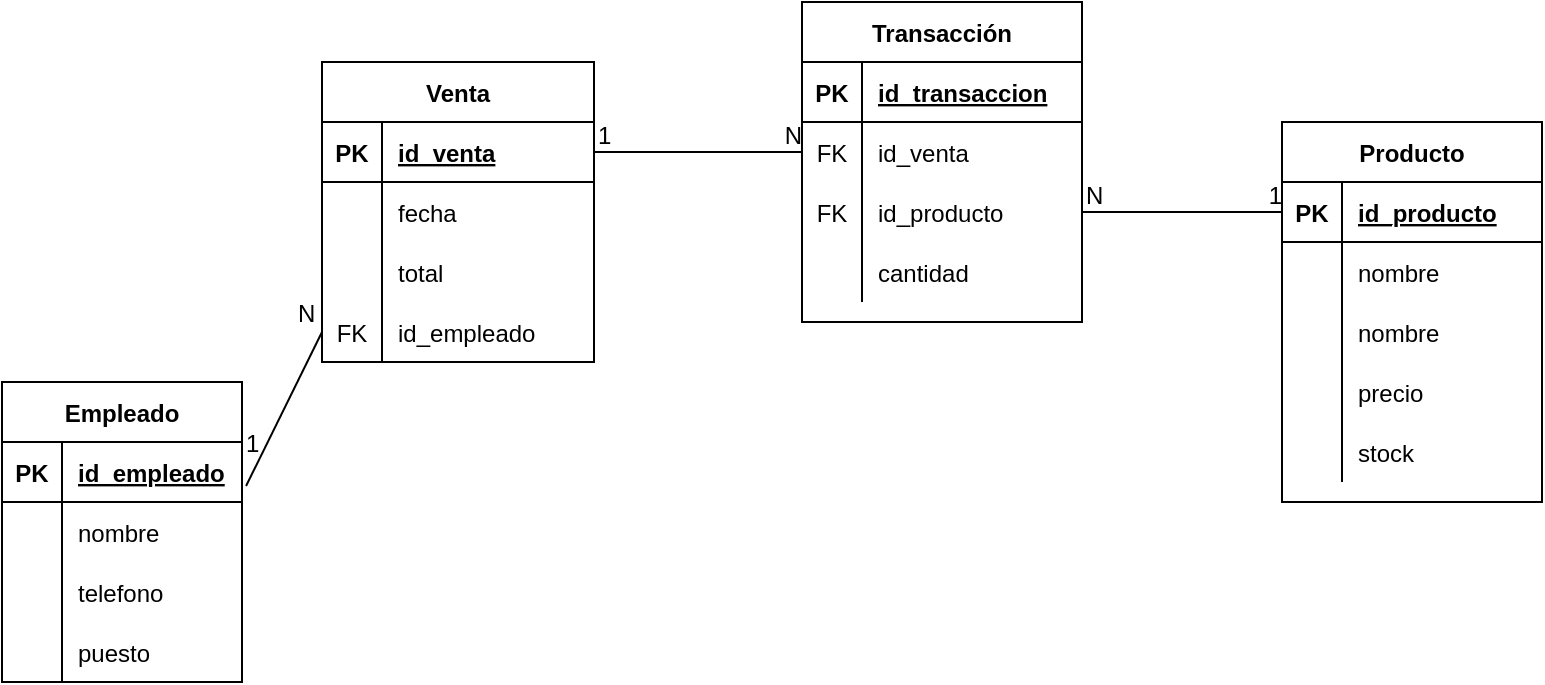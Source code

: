 <mxfile version="15.1.4" type="device"><diagram id="PvpxhHn5DU1uORMG5_ID" name="Page-1"><mxGraphModel dx="942" dy="592" grid="1" gridSize="10" guides="1" tooltips="1" connect="1" arrows="1" fold="1" page="1" pageScale="1" pageWidth="827" pageHeight="1169" math="0" shadow="0"><root><mxCell id="0"/><mxCell id="1" parent="0"/><mxCell id="vCNmyyzG6x85t3nThWe_-1" value="Empleado" style="shape=table;startSize=30;container=1;collapsible=1;childLayout=tableLayout;fixedRows=1;rowLines=0;fontStyle=1;align=center;resizeLast=1;" parent="1" vertex="1"><mxGeometry x="30" y="320" width="120" height="150" as="geometry"/></mxCell><mxCell id="vCNmyyzG6x85t3nThWe_-2" value="" style="shape=partialRectangle;collapsible=0;dropTarget=0;pointerEvents=0;fillColor=none;top=0;left=0;bottom=1;right=0;points=[[0,0.5],[1,0.5]];portConstraint=eastwest;" parent="vCNmyyzG6x85t3nThWe_-1" vertex="1"><mxGeometry y="30" width="120" height="30" as="geometry"/></mxCell><mxCell id="vCNmyyzG6x85t3nThWe_-3" value="PK" style="shape=partialRectangle;connectable=0;fillColor=none;top=0;left=0;bottom=0;right=0;fontStyle=1;overflow=hidden;" parent="vCNmyyzG6x85t3nThWe_-2" vertex="1"><mxGeometry width="30" height="30" as="geometry"/></mxCell><mxCell id="vCNmyyzG6x85t3nThWe_-4" value="id_empleado" style="shape=partialRectangle;connectable=0;fillColor=none;top=0;left=0;bottom=0;right=0;align=left;spacingLeft=6;fontStyle=5;overflow=hidden;" parent="vCNmyyzG6x85t3nThWe_-2" vertex="1"><mxGeometry x="30" width="90" height="30" as="geometry"/></mxCell><mxCell id="vCNmyyzG6x85t3nThWe_-5" value="" style="shape=partialRectangle;collapsible=0;dropTarget=0;pointerEvents=0;fillColor=none;top=0;left=0;bottom=0;right=0;points=[[0,0.5],[1,0.5]];portConstraint=eastwest;" parent="vCNmyyzG6x85t3nThWe_-1" vertex="1"><mxGeometry y="60" width="120" height="30" as="geometry"/></mxCell><mxCell id="vCNmyyzG6x85t3nThWe_-6" value="" style="shape=partialRectangle;connectable=0;fillColor=none;top=0;left=0;bottom=0;right=0;editable=1;overflow=hidden;" parent="vCNmyyzG6x85t3nThWe_-5" vertex="1"><mxGeometry width="30" height="30" as="geometry"/></mxCell><mxCell id="vCNmyyzG6x85t3nThWe_-7" value="nombre" style="shape=partialRectangle;connectable=0;fillColor=none;top=0;left=0;bottom=0;right=0;align=left;spacingLeft=6;overflow=hidden;" parent="vCNmyyzG6x85t3nThWe_-5" vertex="1"><mxGeometry x="30" width="90" height="30" as="geometry"/></mxCell><mxCell id="vCNmyyzG6x85t3nThWe_-8" value="" style="shape=partialRectangle;collapsible=0;dropTarget=0;pointerEvents=0;fillColor=none;top=0;left=0;bottom=0;right=0;points=[[0,0.5],[1,0.5]];portConstraint=eastwest;" parent="vCNmyyzG6x85t3nThWe_-1" vertex="1"><mxGeometry y="90" width="120" height="30" as="geometry"/></mxCell><mxCell id="vCNmyyzG6x85t3nThWe_-9" value="" style="shape=partialRectangle;connectable=0;fillColor=none;top=0;left=0;bottom=0;right=0;editable=1;overflow=hidden;" parent="vCNmyyzG6x85t3nThWe_-8" vertex="1"><mxGeometry width="30" height="30" as="geometry"/></mxCell><mxCell id="vCNmyyzG6x85t3nThWe_-10" value="telefono" style="shape=partialRectangle;connectable=0;fillColor=none;top=0;left=0;bottom=0;right=0;align=left;spacingLeft=6;overflow=hidden;" parent="vCNmyyzG6x85t3nThWe_-8" vertex="1"><mxGeometry x="30" width="90" height="30" as="geometry"/></mxCell><mxCell id="vCNmyyzG6x85t3nThWe_-11" value="" style="shape=partialRectangle;collapsible=0;dropTarget=0;pointerEvents=0;fillColor=none;top=0;left=0;bottom=0;right=0;points=[[0,0.5],[1,0.5]];portConstraint=eastwest;" parent="vCNmyyzG6x85t3nThWe_-1" vertex="1"><mxGeometry y="120" width="120" height="30" as="geometry"/></mxCell><mxCell id="vCNmyyzG6x85t3nThWe_-12" value="" style="shape=partialRectangle;connectable=0;fillColor=none;top=0;left=0;bottom=0;right=0;editable=1;overflow=hidden;" parent="vCNmyyzG6x85t3nThWe_-11" vertex="1"><mxGeometry width="30" height="30" as="geometry"/></mxCell><mxCell id="vCNmyyzG6x85t3nThWe_-13" value="puesto" style="shape=partialRectangle;connectable=0;fillColor=none;top=0;left=0;bottom=0;right=0;align=left;spacingLeft=6;overflow=hidden;" parent="vCNmyyzG6x85t3nThWe_-11" vertex="1"><mxGeometry x="30" width="90" height="30" as="geometry"/></mxCell><mxCell id="vCNmyyzG6x85t3nThWe_-14" value="Producto" style="shape=table;startSize=30;container=1;collapsible=1;childLayout=tableLayout;fixedRows=1;rowLines=0;fontStyle=1;align=center;resizeLast=1;" parent="1" vertex="1"><mxGeometry x="670" y="190" width="130" height="190" as="geometry"/></mxCell><mxCell id="vCNmyyzG6x85t3nThWe_-15" value="" style="shape=partialRectangle;collapsible=0;dropTarget=0;pointerEvents=0;fillColor=none;top=0;left=0;bottom=1;right=0;points=[[0,0.5],[1,0.5]];portConstraint=eastwest;" parent="vCNmyyzG6x85t3nThWe_-14" vertex="1"><mxGeometry y="30" width="130" height="30" as="geometry"/></mxCell><mxCell id="vCNmyyzG6x85t3nThWe_-16" value="PK" style="shape=partialRectangle;connectable=0;fillColor=none;top=0;left=0;bottom=0;right=0;fontStyle=1;overflow=hidden;" parent="vCNmyyzG6x85t3nThWe_-15" vertex="1"><mxGeometry width="30" height="30" as="geometry"/></mxCell><mxCell id="vCNmyyzG6x85t3nThWe_-17" value="id_producto" style="shape=partialRectangle;connectable=0;fillColor=none;top=0;left=0;bottom=0;right=0;align=left;spacingLeft=6;fontStyle=5;overflow=hidden;" parent="vCNmyyzG6x85t3nThWe_-15" vertex="1"><mxGeometry x="30" width="100" height="30" as="geometry"/></mxCell><mxCell id="vCNmyyzG6x85t3nThWe_-55" value="" style="shape=partialRectangle;collapsible=0;dropTarget=0;pointerEvents=0;fillColor=none;top=0;left=0;bottom=0;right=0;points=[[0,0.5],[1,0.5]];portConstraint=eastwest;" parent="vCNmyyzG6x85t3nThWe_-14" vertex="1"><mxGeometry y="60" width="130" height="30" as="geometry"/></mxCell><mxCell id="vCNmyyzG6x85t3nThWe_-56" value="" style="shape=partialRectangle;connectable=0;fillColor=none;top=0;left=0;bottom=0;right=0;editable=1;overflow=hidden;" parent="vCNmyyzG6x85t3nThWe_-55" vertex="1"><mxGeometry width="30" height="30" as="geometry"/></mxCell><mxCell id="vCNmyyzG6x85t3nThWe_-57" value="nombre" style="shape=partialRectangle;connectable=0;fillColor=none;top=0;left=0;bottom=0;right=0;align=left;spacingLeft=6;overflow=hidden;" parent="vCNmyyzG6x85t3nThWe_-55" vertex="1"><mxGeometry x="30" width="100" height="30" as="geometry"/></mxCell><mxCell id="vCNmyyzG6x85t3nThWe_-18" value="" style="shape=partialRectangle;collapsible=0;dropTarget=0;pointerEvents=0;fillColor=none;top=0;left=0;bottom=0;right=0;points=[[0,0.5],[1,0.5]];portConstraint=eastwest;" parent="vCNmyyzG6x85t3nThWe_-14" vertex="1"><mxGeometry y="90" width="130" height="30" as="geometry"/></mxCell><mxCell id="vCNmyyzG6x85t3nThWe_-19" value="" style="shape=partialRectangle;connectable=0;fillColor=none;top=0;left=0;bottom=0;right=0;editable=1;overflow=hidden;" parent="vCNmyyzG6x85t3nThWe_-18" vertex="1"><mxGeometry width="30" height="30" as="geometry"/></mxCell><mxCell id="vCNmyyzG6x85t3nThWe_-20" value="nombre" style="shape=partialRectangle;connectable=0;fillColor=none;top=0;left=0;bottom=0;right=0;align=left;spacingLeft=6;overflow=hidden;" parent="vCNmyyzG6x85t3nThWe_-18" vertex="1"><mxGeometry x="30" width="100" height="30" as="geometry"/></mxCell><mxCell id="vCNmyyzG6x85t3nThWe_-21" value="" style="shape=partialRectangle;collapsible=0;dropTarget=0;pointerEvents=0;fillColor=none;top=0;left=0;bottom=0;right=0;points=[[0,0.5],[1,0.5]];portConstraint=eastwest;" parent="vCNmyyzG6x85t3nThWe_-14" vertex="1"><mxGeometry y="120" width="130" height="30" as="geometry"/></mxCell><mxCell id="vCNmyyzG6x85t3nThWe_-22" value="" style="shape=partialRectangle;connectable=0;fillColor=none;top=0;left=0;bottom=0;right=0;editable=1;overflow=hidden;" parent="vCNmyyzG6x85t3nThWe_-21" vertex="1"><mxGeometry width="30" height="30" as="geometry"/></mxCell><mxCell id="vCNmyyzG6x85t3nThWe_-23" value="precio" style="shape=partialRectangle;connectable=0;fillColor=none;top=0;left=0;bottom=0;right=0;align=left;spacingLeft=6;overflow=hidden;" parent="vCNmyyzG6x85t3nThWe_-21" vertex="1"><mxGeometry x="30" width="100" height="30" as="geometry"/></mxCell><mxCell id="vCNmyyzG6x85t3nThWe_-24" value="" style="shape=partialRectangle;collapsible=0;dropTarget=0;pointerEvents=0;fillColor=none;top=0;left=0;bottom=0;right=0;points=[[0,0.5],[1,0.5]];portConstraint=eastwest;" parent="vCNmyyzG6x85t3nThWe_-14" vertex="1"><mxGeometry y="150" width="130" height="30" as="geometry"/></mxCell><mxCell id="vCNmyyzG6x85t3nThWe_-25" value="" style="shape=partialRectangle;connectable=0;fillColor=none;top=0;left=0;bottom=0;right=0;editable=1;overflow=hidden;" parent="vCNmyyzG6x85t3nThWe_-24" vertex="1"><mxGeometry width="30" height="30" as="geometry"/></mxCell><mxCell id="vCNmyyzG6x85t3nThWe_-26" value="stock" style="shape=partialRectangle;connectable=0;fillColor=none;top=0;left=0;bottom=0;right=0;align=left;spacingLeft=6;overflow=hidden;" parent="vCNmyyzG6x85t3nThWe_-24" vertex="1"><mxGeometry x="30" width="100" height="30" as="geometry"/></mxCell><mxCell id="vCNmyyzG6x85t3nThWe_-27" value="Venta" style="shape=table;startSize=30;container=1;collapsible=1;childLayout=tableLayout;fixedRows=1;rowLines=0;fontStyle=1;align=center;resizeLast=1;" parent="1" vertex="1"><mxGeometry x="190" y="160" width="136" height="150" as="geometry"/></mxCell><mxCell id="vCNmyyzG6x85t3nThWe_-28" value="" style="shape=partialRectangle;collapsible=0;dropTarget=0;pointerEvents=0;fillColor=none;top=0;left=0;bottom=1;right=0;points=[[0,0.5],[1,0.5]];portConstraint=eastwest;" parent="vCNmyyzG6x85t3nThWe_-27" vertex="1"><mxGeometry y="30" width="136" height="30" as="geometry"/></mxCell><mxCell id="vCNmyyzG6x85t3nThWe_-29" value="PK" style="shape=partialRectangle;connectable=0;fillColor=none;top=0;left=0;bottom=0;right=0;fontStyle=1;overflow=hidden;" parent="vCNmyyzG6x85t3nThWe_-28" vertex="1"><mxGeometry width="30" height="30" as="geometry"/></mxCell><mxCell id="vCNmyyzG6x85t3nThWe_-30" value="id_venta" style="shape=partialRectangle;connectable=0;fillColor=none;top=0;left=0;bottom=0;right=0;align=left;spacingLeft=6;fontStyle=5;overflow=hidden;" parent="vCNmyyzG6x85t3nThWe_-28" vertex="1"><mxGeometry x="30" width="106" height="30" as="geometry"/></mxCell><mxCell id="vCNmyyzG6x85t3nThWe_-31" value="" style="shape=partialRectangle;collapsible=0;dropTarget=0;pointerEvents=0;fillColor=none;top=0;left=0;bottom=0;right=0;points=[[0,0.5],[1,0.5]];portConstraint=eastwest;" parent="vCNmyyzG6x85t3nThWe_-27" vertex="1"><mxGeometry y="60" width="136" height="30" as="geometry"/></mxCell><mxCell id="vCNmyyzG6x85t3nThWe_-32" value="" style="shape=partialRectangle;connectable=0;fillColor=none;top=0;left=0;bottom=0;right=0;editable=1;overflow=hidden;" parent="vCNmyyzG6x85t3nThWe_-31" vertex="1"><mxGeometry width="30" height="30" as="geometry"/></mxCell><mxCell id="vCNmyyzG6x85t3nThWe_-33" value="fecha" style="shape=partialRectangle;connectable=0;fillColor=none;top=0;left=0;bottom=0;right=0;align=left;spacingLeft=6;overflow=hidden;" parent="vCNmyyzG6x85t3nThWe_-31" vertex="1"><mxGeometry x="30" width="106" height="30" as="geometry"/></mxCell><mxCell id="vCNmyyzG6x85t3nThWe_-34" value="" style="shape=partialRectangle;collapsible=0;dropTarget=0;pointerEvents=0;fillColor=none;top=0;left=0;bottom=0;right=0;points=[[0,0.5],[1,0.5]];portConstraint=eastwest;" parent="vCNmyyzG6x85t3nThWe_-27" vertex="1"><mxGeometry y="90" width="136" height="30" as="geometry"/></mxCell><mxCell id="vCNmyyzG6x85t3nThWe_-35" value="" style="shape=partialRectangle;connectable=0;fillColor=none;top=0;left=0;bottom=0;right=0;editable=1;overflow=hidden;" parent="vCNmyyzG6x85t3nThWe_-34" vertex="1"><mxGeometry width="30" height="30" as="geometry"/></mxCell><mxCell id="vCNmyyzG6x85t3nThWe_-36" value="total" style="shape=partialRectangle;connectable=0;fillColor=none;top=0;left=0;bottom=0;right=0;align=left;spacingLeft=6;overflow=hidden;" parent="vCNmyyzG6x85t3nThWe_-34" vertex="1"><mxGeometry x="30" width="106" height="30" as="geometry"/></mxCell><mxCell id="vCNmyyzG6x85t3nThWe_-45" value="" style="shape=partialRectangle;collapsible=0;dropTarget=0;pointerEvents=0;fillColor=none;top=0;left=0;bottom=0;right=0;points=[[0,0.5],[1,0.5]];portConstraint=eastwest;" parent="vCNmyyzG6x85t3nThWe_-27" vertex="1"><mxGeometry y="120" width="136" height="30" as="geometry"/></mxCell><mxCell id="vCNmyyzG6x85t3nThWe_-46" value="FK" style="shape=partialRectangle;connectable=0;fillColor=none;top=0;left=0;bottom=0;right=0;fontStyle=0;overflow=hidden;" parent="vCNmyyzG6x85t3nThWe_-45" vertex="1"><mxGeometry width="30" height="30" as="geometry"/></mxCell><mxCell id="vCNmyyzG6x85t3nThWe_-47" value="id_empleado" style="shape=partialRectangle;connectable=0;fillColor=none;top=0;left=0;bottom=0;right=0;align=left;spacingLeft=6;fontStyle=0;overflow=hidden;" parent="vCNmyyzG6x85t3nThWe_-45" vertex="1"><mxGeometry x="30" width="106" height="30" as="geometry"/></mxCell><mxCell id="F1ROibTPXCznILG6UG4q-1" value="Transacción" style="shape=table;startSize=30;container=1;collapsible=1;childLayout=tableLayout;fixedRows=1;rowLines=0;fontStyle=1;align=center;resizeLast=1;" vertex="1" parent="1"><mxGeometry x="430" y="130" width="140" height="160" as="geometry"/></mxCell><mxCell id="F1ROibTPXCznILG6UG4q-2" value="" style="shape=partialRectangle;collapsible=0;dropTarget=0;pointerEvents=0;fillColor=none;top=0;left=0;bottom=1;right=0;points=[[0,0.5],[1,0.5]];portConstraint=eastwest;" vertex="1" parent="F1ROibTPXCznILG6UG4q-1"><mxGeometry y="30" width="140" height="30" as="geometry"/></mxCell><mxCell id="F1ROibTPXCznILG6UG4q-3" value="PK" style="shape=partialRectangle;connectable=0;fillColor=none;top=0;left=0;bottom=0;right=0;fontStyle=1;overflow=hidden;" vertex="1" parent="F1ROibTPXCznILG6UG4q-2"><mxGeometry width="30" height="30" as="geometry"/></mxCell><mxCell id="F1ROibTPXCznILG6UG4q-4" value="id_transaccion" style="shape=partialRectangle;connectable=0;fillColor=none;top=0;left=0;bottom=0;right=0;align=left;spacingLeft=6;fontStyle=5;overflow=hidden;" vertex="1" parent="F1ROibTPXCznILG6UG4q-2"><mxGeometry x="30" width="110" height="30" as="geometry"/></mxCell><mxCell id="F1ROibTPXCznILG6UG4q-5" value="" style="shape=partialRectangle;collapsible=0;dropTarget=0;pointerEvents=0;fillColor=none;top=0;left=0;bottom=0;right=0;points=[[0,0.5],[1,0.5]];portConstraint=eastwest;" vertex="1" parent="F1ROibTPXCznILG6UG4q-1"><mxGeometry y="60" width="140" height="30" as="geometry"/></mxCell><mxCell id="F1ROibTPXCznILG6UG4q-6" value="FK" style="shape=partialRectangle;connectable=0;fillColor=none;top=0;left=0;bottom=0;right=0;editable=1;overflow=hidden;" vertex="1" parent="F1ROibTPXCznILG6UG4q-5"><mxGeometry width="30" height="30" as="geometry"/></mxCell><mxCell id="F1ROibTPXCznILG6UG4q-7" value="id_venta" style="shape=partialRectangle;connectable=0;fillColor=none;top=0;left=0;bottom=0;right=0;align=left;spacingLeft=6;overflow=hidden;" vertex="1" parent="F1ROibTPXCznILG6UG4q-5"><mxGeometry x="30" width="110" height="30" as="geometry"/></mxCell><mxCell id="F1ROibTPXCznILG6UG4q-8" value="" style="shape=partialRectangle;collapsible=0;dropTarget=0;pointerEvents=0;fillColor=none;top=0;left=0;bottom=0;right=0;points=[[0,0.5],[1,0.5]];portConstraint=eastwest;" vertex="1" parent="F1ROibTPXCznILG6UG4q-1"><mxGeometry y="90" width="140" height="30" as="geometry"/></mxCell><mxCell id="F1ROibTPXCznILG6UG4q-9" value="FK" style="shape=partialRectangle;connectable=0;fillColor=none;top=0;left=0;bottom=0;right=0;editable=1;overflow=hidden;" vertex="1" parent="F1ROibTPXCznILG6UG4q-8"><mxGeometry width="30" height="30" as="geometry"/></mxCell><mxCell id="F1ROibTPXCznILG6UG4q-10" value="id_producto" style="shape=partialRectangle;connectable=0;fillColor=none;top=0;left=0;bottom=0;right=0;align=left;spacingLeft=6;overflow=hidden;" vertex="1" parent="F1ROibTPXCznILG6UG4q-8"><mxGeometry x="30" width="110" height="30" as="geometry"/></mxCell><mxCell id="F1ROibTPXCznILG6UG4q-14" value="" style="shape=partialRectangle;collapsible=0;dropTarget=0;pointerEvents=0;fillColor=none;top=0;left=0;bottom=0;right=0;points=[[0,0.5],[1,0.5]];portConstraint=eastwest;" vertex="1" parent="F1ROibTPXCznILG6UG4q-1"><mxGeometry y="120" width="140" height="30" as="geometry"/></mxCell><mxCell id="F1ROibTPXCznILG6UG4q-15" value="" style="shape=partialRectangle;connectable=0;fillColor=none;top=0;left=0;bottom=0;right=0;editable=1;overflow=hidden;" vertex="1" parent="F1ROibTPXCznILG6UG4q-14"><mxGeometry width="30" height="30" as="geometry"/></mxCell><mxCell id="F1ROibTPXCznILG6UG4q-16" value="cantidad" style="shape=partialRectangle;connectable=0;fillColor=none;top=0;left=0;bottom=0;right=0;align=left;spacingLeft=6;overflow=hidden;" vertex="1" parent="F1ROibTPXCznILG6UG4q-14"><mxGeometry x="30" width="110" height="30" as="geometry"/></mxCell><mxCell id="F1ROibTPXCznILG6UG4q-17" value="" style="endArrow=none;html=1;rounded=0;entryX=0;entryY=0.5;entryDx=0;entryDy=0;exitX=1;exitY=0.5;exitDx=0;exitDy=0;" edge="1" parent="1" source="vCNmyyzG6x85t3nThWe_-28" target="F1ROibTPXCznILG6UG4q-5"><mxGeometry relative="1" as="geometry"><mxPoint x="320" y="260" as="sourcePoint"/><mxPoint x="476" y="270" as="targetPoint"/></mxGeometry></mxCell><mxCell id="F1ROibTPXCznILG6UG4q-18" value="1" style="resizable=0;html=1;align=left;verticalAlign=bottom;" connectable="0" vertex="1" parent="F1ROibTPXCznILG6UG4q-17"><mxGeometry x="-1" relative="1" as="geometry"/></mxCell><mxCell id="F1ROibTPXCznILG6UG4q-19" value="N" style="resizable=0;html=1;align=right;verticalAlign=bottom;" connectable="0" vertex="1" parent="F1ROibTPXCznILG6UG4q-17"><mxGeometry x="1" relative="1" as="geometry"/></mxCell><mxCell id="F1ROibTPXCznILG6UG4q-23" value="" style="endArrow=none;html=1;rounded=0;exitX=1;exitY=0.5;exitDx=0;exitDy=0;" edge="1" parent="1" source="F1ROibTPXCznILG6UG4q-8" target="vCNmyyzG6x85t3nThWe_-15"><mxGeometry relative="1" as="geometry"><mxPoint x="470" y="200" as="sourcePoint"/><mxPoint x="630" y="200" as="targetPoint"/></mxGeometry></mxCell><mxCell id="F1ROibTPXCznILG6UG4q-24" value="N" style="resizable=0;html=1;align=left;verticalAlign=bottom;" connectable="0" vertex="1" parent="F1ROibTPXCznILG6UG4q-23"><mxGeometry x="-1" relative="1" as="geometry"/></mxCell><mxCell id="F1ROibTPXCznILG6UG4q-25" value="1" style="resizable=0;html=1;align=right;verticalAlign=bottom;" connectable="0" vertex="1" parent="F1ROibTPXCznILG6UG4q-23"><mxGeometry x="1" relative="1" as="geometry"/></mxCell><mxCell id="F1ROibTPXCznILG6UG4q-28" value="" style="endArrow=none;html=1;rounded=0;entryX=0;entryY=0.5;entryDx=0;entryDy=0;exitX=1.017;exitY=0.733;exitDx=0;exitDy=0;exitPerimeter=0;" edge="1" parent="1" source="vCNmyyzG6x85t3nThWe_-2" target="vCNmyyzG6x85t3nThWe_-45"><mxGeometry relative="1" as="geometry"><mxPoint x="140" y="324.5" as="sourcePoint"/><mxPoint x="300" y="324.5" as="targetPoint"/></mxGeometry></mxCell><mxCell id="F1ROibTPXCznILG6UG4q-29" value="1" style="resizable=0;html=1;align=left;verticalAlign=bottom;" connectable="0" vertex="1" parent="F1ROibTPXCznILG6UG4q-28"><mxGeometry x="-1" relative="1" as="geometry"><mxPoint x="-2" y="-12" as="offset"/></mxGeometry></mxCell><mxCell id="F1ROibTPXCznILG6UG4q-30" value="N&amp;nbsp;" style="resizable=0;html=1;align=right;verticalAlign=bottom;" connectable="0" vertex="1" parent="F1ROibTPXCznILG6UG4q-28"><mxGeometry x="1" relative="1" as="geometry"/></mxCell></root></mxGraphModel></diagram></mxfile>